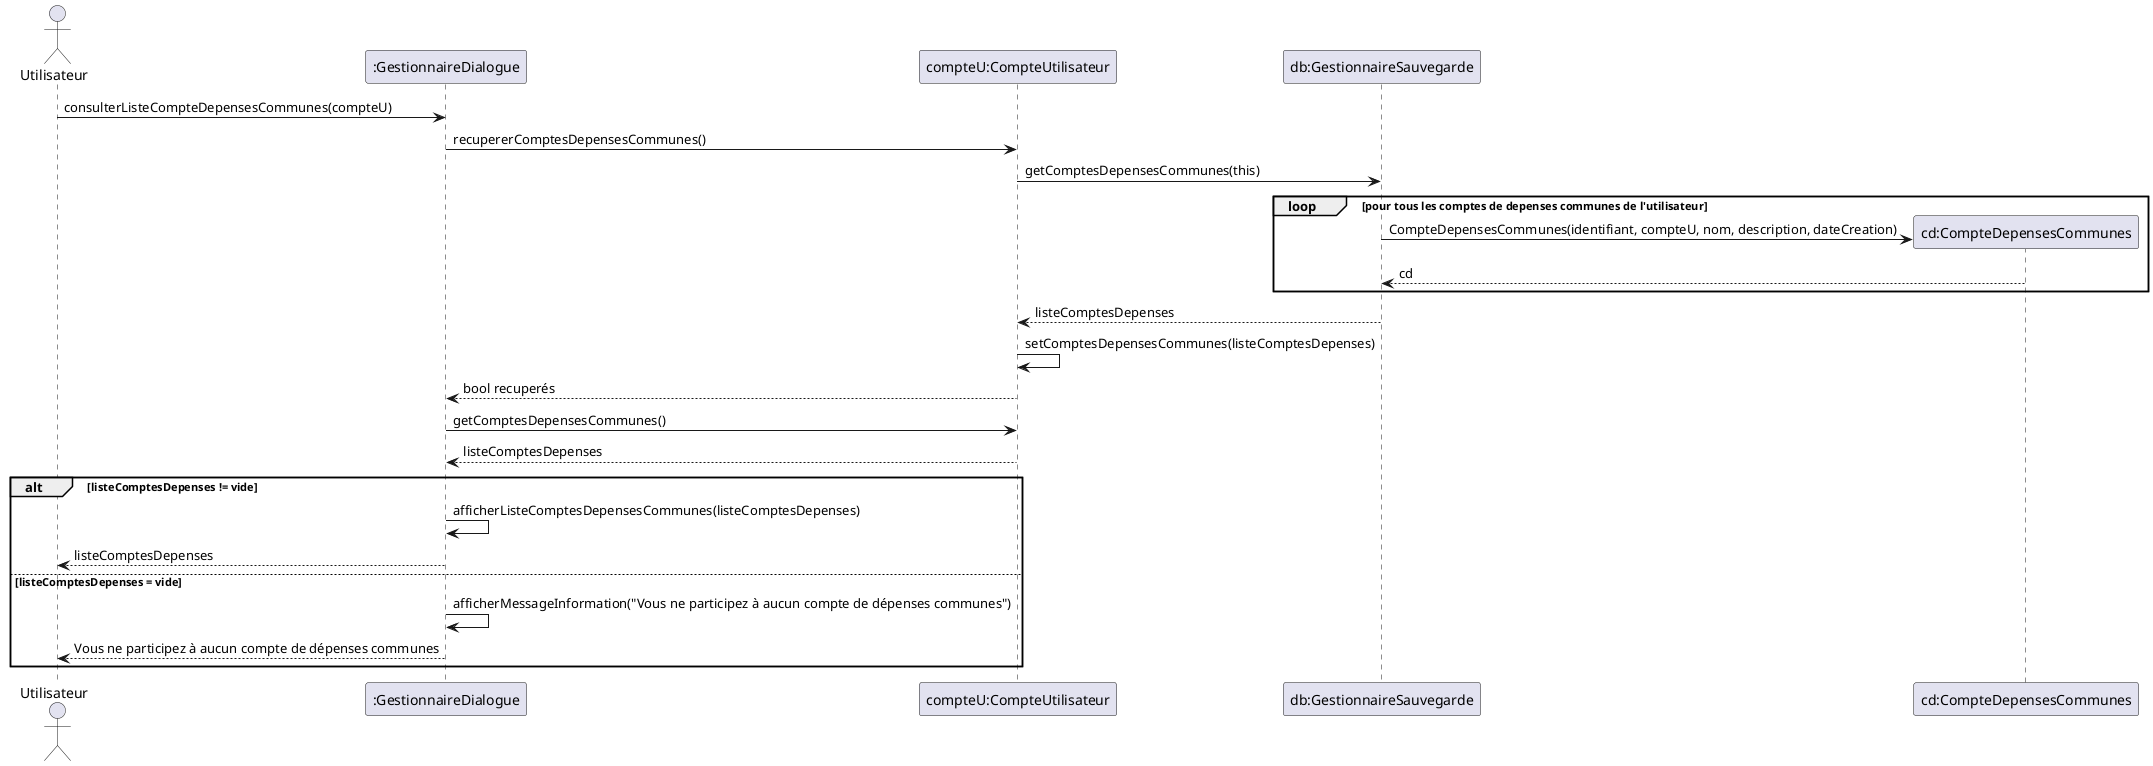 @startuml  Consulter la liste de ses comptes de dépenses communes

actor "Utilisateur" as us
participant ":GestionnaireDialogue" as gd
participant "compteU:CompteUtilisateur" as cu
participant "db:GestionnaireSauvegarde" as gs
participant "cd:CompteDepensesCommunes" as cd

us 	-> 	gd 	: consulterListeCompteDepensesCommunes(compteU)
gd 	-> 	cu 	: recupererComptesDepensesCommunes()
cu 	->	gs 	: getComptesDepensesCommunes(this)
loop pour tous les comptes de depenses communes de l'utilisateur
gs 	-> 	cd 	**: CompteDepensesCommunes(identifiant, compteU, nom, description, dateCreation)
cd 	--> gs 	: cd
end
gs 	--> cu 	: listeComptesDepenses
cu 	-> 	cu 	: setComptesDepensesCommunes(listeComptesDepenses)
cu 	--> gd 	: bool recuperés
' TODO Verifier que la récupération a marché avant de continuer
gd 	-> 	cu 	: getComptesDepensesCommunes()
cu 	--> gd 	: listeComptesDepenses
alt listeComptesDepenses != vide
gd 	->	gd 	: afficherListeComptesDepensesCommunes(listeComptesDepenses)
gd 	-->	us 	: listeComptesDepenses
else listeComptesDepenses = vide
gd 	-> 	gd  : afficherMessageInformation("Vous ne participez à aucun compte de dépenses communes")
gd 	-->	us 	:Vous ne participez à aucun compte de dépenses communes
end
@enduml